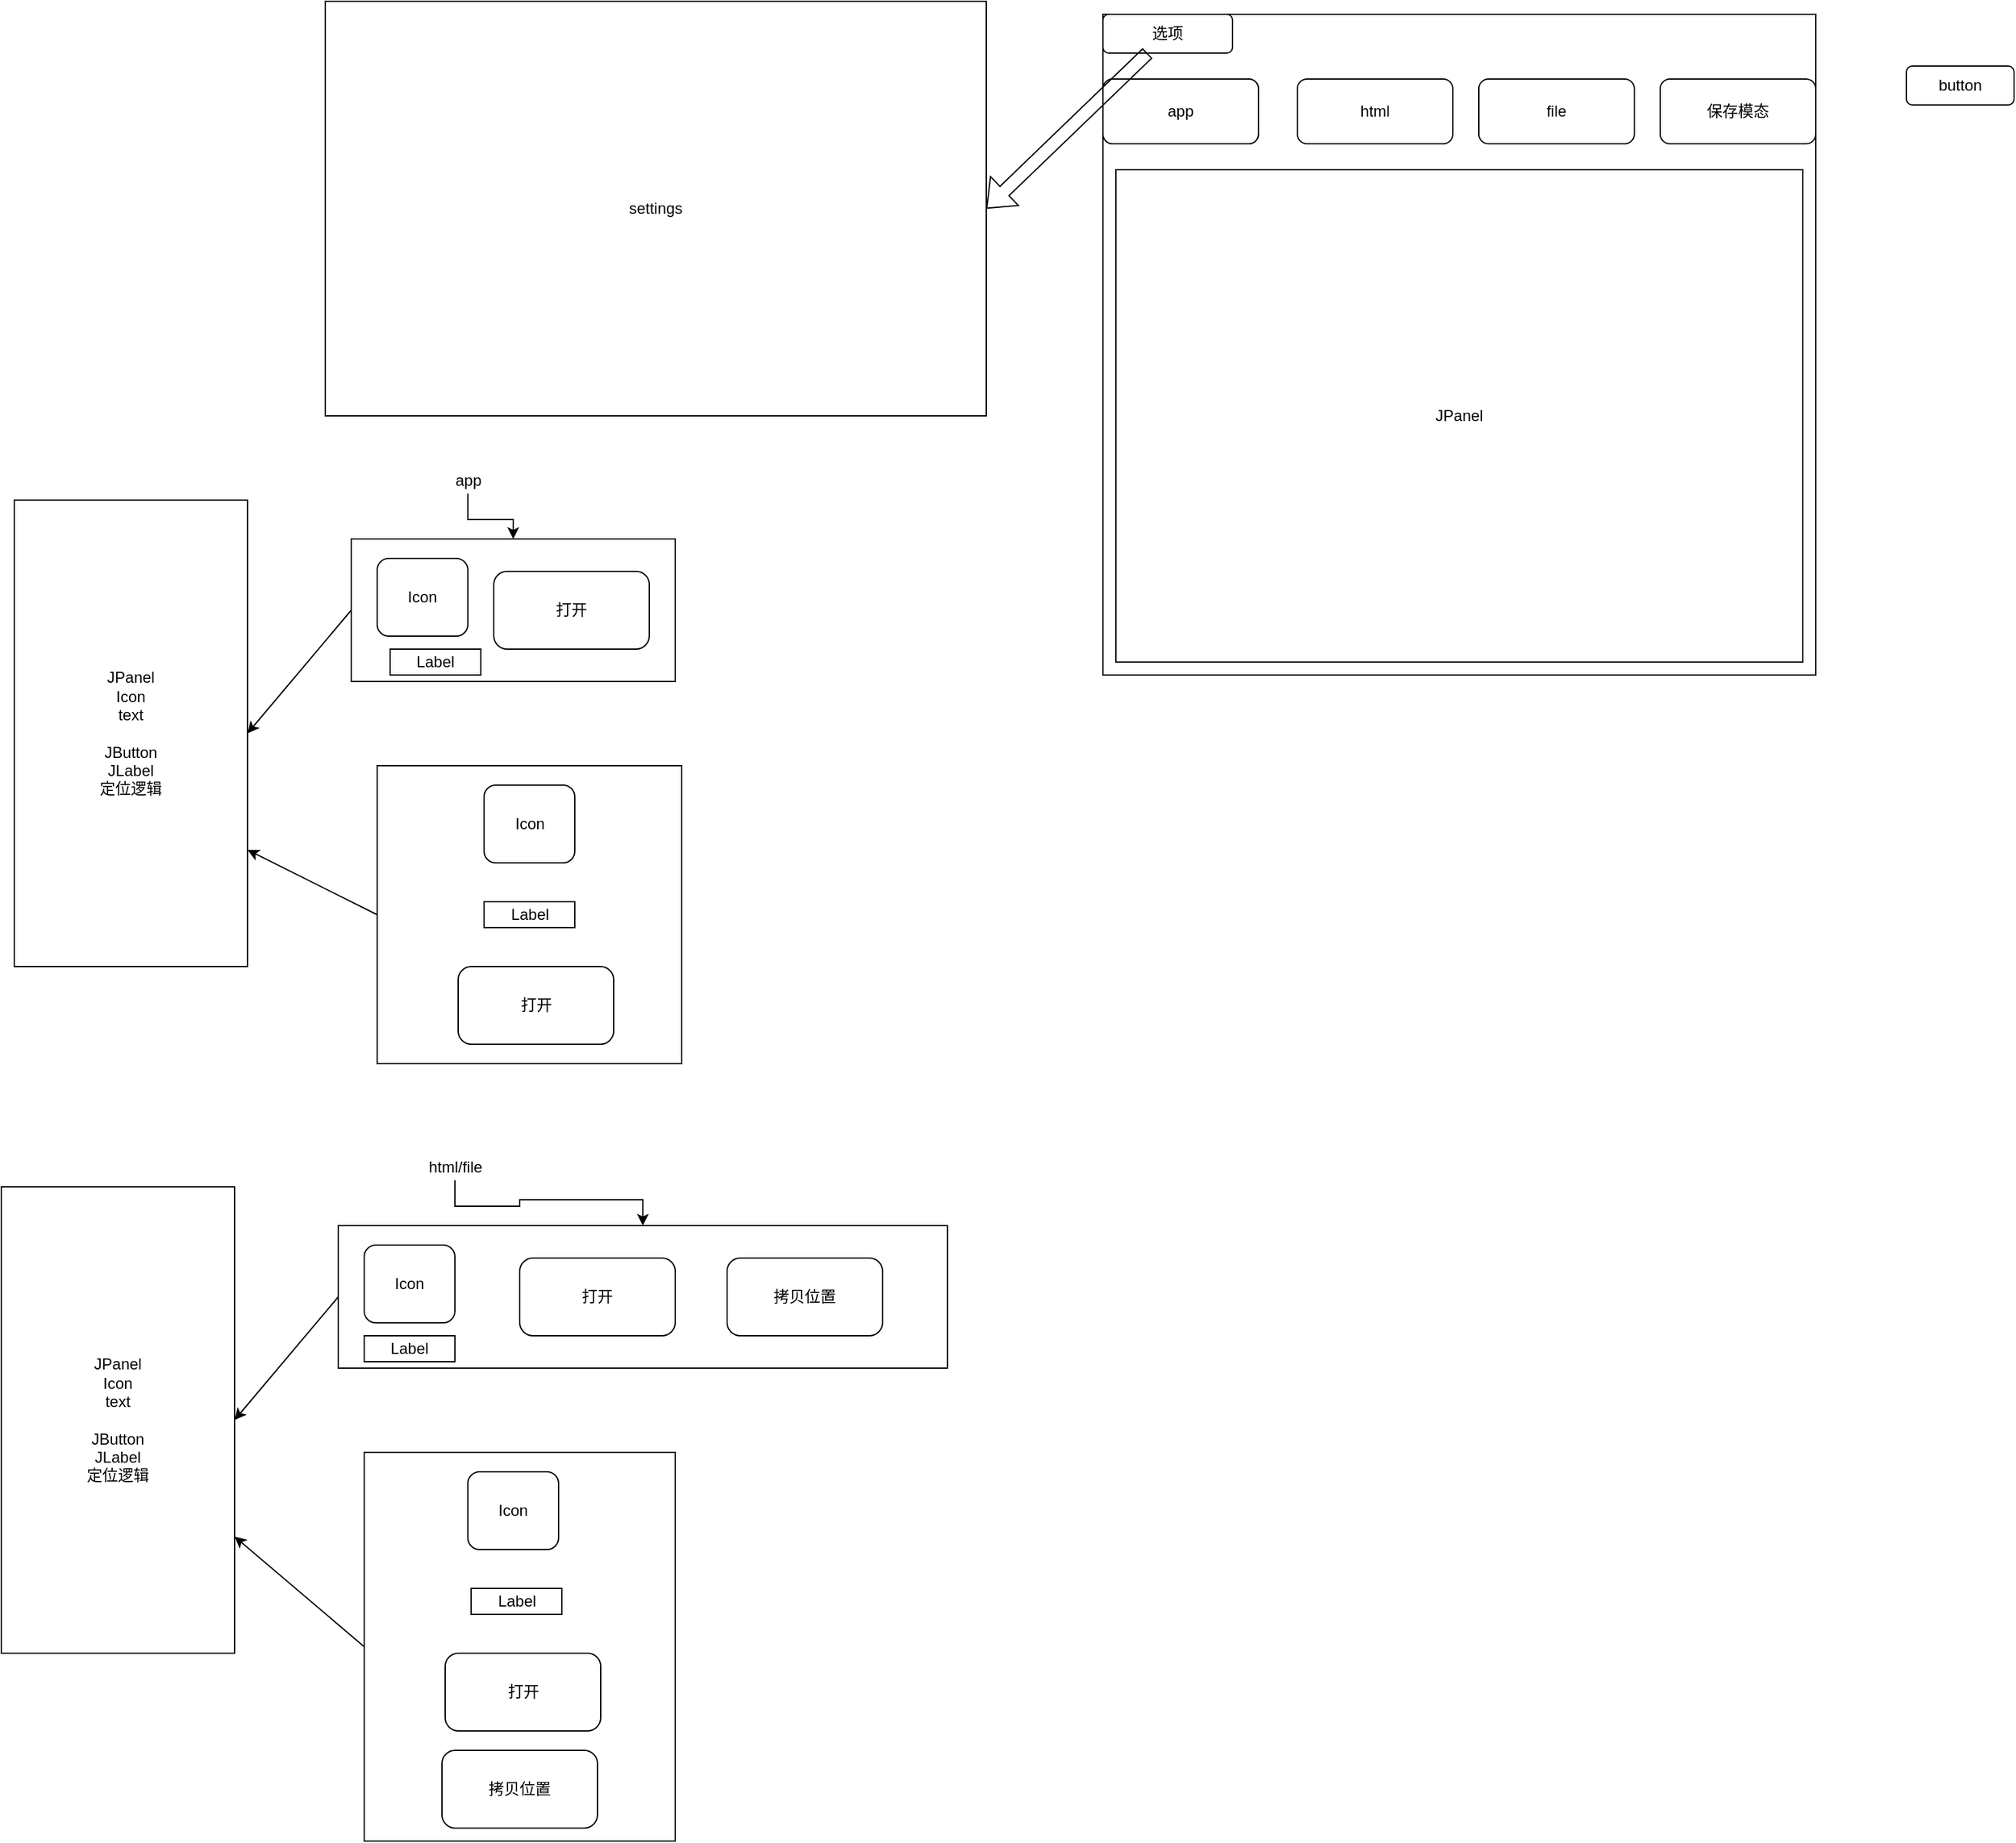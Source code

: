 <mxfile version="16.1.2" type="device"><diagram id="lYRRY6m4Hi8D5XRLX4ML" name="第 1 页"><mxGraphModel dx="1929" dy="857" grid="1" gridSize="10" guides="1" tooltips="1" connect="1" arrows="1" fold="1" page="1" pageScale="1" pageWidth="827" pageHeight="1169" math="0" shadow="0"><root><mxCell id="0"/><mxCell id="1" parent="0"/><mxCell id="t17S1IIzBUgGJGOecx1F-24" value="" style="rounded=0;whiteSpace=wrap;html=1;" vertex="1" parent="1"><mxGeometry x="-470" y="690" width="235" height="230" as="geometry"/></mxCell><mxCell id="t17S1IIzBUgGJGOecx1F-1" value="" style="rounded=0;whiteSpace=wrap;html=1;" vertex="1" parent="1"><mxGeometry x="90" y="110" width="550" height="510" as="geometry"/></mxCell><mxCell id="t17S1IIzBUgGJGOecx1F-2" value="" style="rounded=1;whiteSpace=wrap;html=1;" vertex="1" parent="1"><mxGeometry x="90" y="160" width="120" height="50" as="geometry"/></mxCell><mxCell id="t17S1IIzBUgGJGOecx1F-5" value="app" style="rounded=1;whiteSpace=wrap;html=1;" vertex="1" parent="1"><mxGeometry x="90" y="160" width="120" height="50" as="geometry"/></mxCell><mxCell id="t17S1IIzBUgGJGOecx1F-6" value="保存模态" style="rounded=1;whiteSpace=wrap;html=1;" vertex="1" parent="1"><mxGeometry x="520" y="160" width="120" height="50" as="geometry"/></mxCell><mxCell id="t17S1IIzBUgGJGOecx1F-7" value="file" style="rounded=1;whiteSpace=wrap;html=1;" vertex="1" parent="1"><mxGeometry x="380" y="160" width="120" height="50" as="geometry"/></mxCell><mxCell id="t17S1IIzBUgGJGOecx1F-8" value="html&lt;br&gt;" style="rounded=1;whiteSpace=wrap;html=1;" vertex="1" parent="1"><mxGeometry x="240" y="160" width="120" height="50" as="geometry"/></mxCell><mxCell id="t17S1IIzBUgGJGOecx1F-9" value="选项" style="rounded=1;whiteSpace=wrap;html=1;" vertex="1" parent="1"><mxGeometry x="90" y="110" width="100" height="30" as="geometry"/></mxCell><mxCell id="t17S1IIzBUgGJGOecx1F-12" value="button" style="rounded=1;whiteSpace=wrap;html=1;" vertex="1" parent="1"><mxGeometry x="710" y="150" width="83" height="30" as="geometry"/></mxCell><mxCell id="t17S1IIzBUgGJGOecx1F-13" value="JPanel" style="rounded=0;whiteSpace=wrap;html=1;" vertex="1" parent="1"><mxGeometry x="100" y="230" width="530" height="380" as="geometry"/></mxCell><mxCell id="t17S1IIzBUgGJGOecx1F-14" value="" style="shape=flexArrow;endArrow=classic;html=1;rounded=0;entryX=1;entryY=0.5;entryDx=0;entryDy=0;" edge="1" parent="1" source="t17S1IIzBUgGJGOecx1F-9" target="t17S1IIzBUgGJGOecx1F-15"><mxGeometry width="50" height="50" relative="1" as="geometry"><mxPoint x="-20" y="130" as="sourcePoint"/><mxPoint x="10" y="130" as="targetPoint"/></mxGeometry></mxCell><mxCell id="t17S1IIzBUgGJGOecx1F-15" value="settings" style="rounded=0;whiteSpace=wrap;html=1;" vertex="1" parent="1"><mxGeometry x="-510" y="100" width="510" height="320" as="geometry"/></mxCell><mxCell id="t17S1IIzBUgGJGOecx1F-16" value="" style="rounded=0;whiteSpace=wrap;html=1;" vertex="1" parent="1"><mxGeometry x="-490" y="515" width="250" height="110" as="geometry"/></mxCell><mxCell id="t17S1IIzBUgGJGOecx1F-18" style="edgeStyle=orthogonalEdgeStyle;rounded=0;orthogonalLoop=1;jettySize=auto;html=1;" edge="1" parent="1" source="t17S1IIzBUgGJGOecx1F-17" target="t17S1IIzBUgGJGOecx1F-16"><mxGeometry relative="1" as="geometry"/></mxCell><mxCell id="t17S1IIzBUgGJGOecx1F-17" value="app" style="text;html=1;align=center;verticalAlign=middle;resizable=0;points=[];autosize=1;strokeColor=none;fillColor=none;" vertex="1" parent="1"><mxGeometry x="-420" y="460" width="40" height="20" as="geometry"/></mxCell><mxCell id="t17S1IIzBUgGJGOecx1F-19" value="Icon" style="rounded=1;whiteSpace=wrap;html=1;" vertex="1" parent="1"><mxGeometry x="-387.5" y="705" width="70" height="60" as="geometry"/></mxCell><mxCell id="t17S1IIzBUgGJGOecx1F-20" value="Label" style="rounded=0;whiteSpace=wrap;html=1;" vertex="1" parent="1"><mxGeometry x="-387.5" y="795" width="70" height="20" as="geometry"/></mxCell><mxCell id="t17S1IIzBUgGJGOecx1F-21" value="打开" style="rounded=1;whiteSpace=wrap;html=1;arcSize=17;" vertex="1" parent="1"><mxGeometry x="-380" y="540" width="120" height="60" as="geometry"/></mxCell><mxCell id="t17S1IIzBUgGJGOecx1F-22" value="" style="endArrow=classic;html=1;rounded=0;exitX=0;exitY=0.5;exitDx=0;exitDy=0;entryX=1;entryY=0.5;entryDx=0;entryDy=0;" edge="1" parent="1" source="t17S1IIzBUgGJGOecx1F-16" target="t17S1IIzBUgGJGOecx1F-23"><mxGeometry width="50" height="50" relative="1" as="geometry"><mxPoint x="-670" y="590" as="sourcePoint"/><mxPoint x="-570" y="565" as="targetPoint"/></mxGeometry></mxCell><mxCell id="t17S1IIzBUgGJGOecx1F-23" value="JPanel&lt;br&gt;Icon&lt;br&gt;text&lt;br&gt;&lt;br&gt;JButton&lt;br&gt;JLabel&lt;br&gt;定位逻辑" style="rounded=0;whiteSpace=wrap;html=1;" vertex="1" parent="1"><mxGeometry x="-750" y="485" width="180" height="360" as="geometry"/></mxCell><mxCell id="t17S1IIzBUgGJGOecx1F-27" value="打开" style="rounded=1;whiteSpace=wrap;html=1;arcSize=17;" vertex="1" parent="1"><mxGeometry x="-407.5" y="845" width="120" height="60" as="geometry"/></mxCell><mxCell id="t17S1IIzBUgGJGOecx1F-28" value="Icon" style="rounded=1;whiteSpace=wrap;html=1;" vertex="1" parent="1"><mxGeometry x="-470" y="530" width="70" height="60" as="geometry"/></mxCell><mxCell id="t17S1IIzBUgGJGOecx1F-29" value="Label" style="rounded=0;whiteSpace=wrap;html=1;" vertex="1" parent="1"><mxGeometry x="-460" y="600" width="70" height="20" as="geometry"/></mxCell><mxCell id="t17S1IIzBUgGJGOecx1F-30" value="" style="endArrow=classic;html=1;rounded=0;exitX=0;exitY=0.5;exitDx=0;exitDy=0;entryX=1;entryY=0.75;entryDx=0;entryDy=0;" edge="1" parent="1" source="t17S1IIzBUgGJGOecx1F-24" target="t17S1IIzBUgGJGOecx1F-23"><mxGeometry width="50" height="50" relative="1" as="geometry"><mxPoint x="-280" y="660" as="sourcePoint"/><mxPoint x="-230" y="610" as="targetPoint"/></mxGeometry></mxCell><mxCell id="t17S1IIzBUgGJGOecx1F-31" value="" style="rounded=0;whiteSpace=wrap;html=1;" vertex="1" parent="1"><mxGeometry x="-480" y="1220" width="240" height="300" as="geometry"/></mxCell><mxCell id="t17S1IIzBUgGJGOecx1F-32" value="" style="rounded=0;whiteSpace=wrap;html=1;" vertex="1" parent="1"><mxGeometry x="-500" y="1045" width="470" height="110" as="geometry"/></mxCell><mxCell id="t17S1IIzBUgGJGOecx1F-33" style="edgeStyle=orthogonalEdgeStyle;rounded=0;orthogonalLoop=1;jettySize=auto;html=1;" edge="1" parent="1" source="t17S1IIzBUgGJGOecx1F-34" target="t17S1IIzBUgGJGOecx1F-32"><mxGeometry relative="1" as="geometry"/></mxCell><mxCell id="t17S1IIzBUgGJGOecx1F-34" value="html/file" style="text;html=1;align=center;verticalAlign=middle;resizable=0;points=[];autosize=1;strokeColor=none;fillColor=none;" vertex="1" parent="1"><mxGeometry x="-440" y="990" width="60" height="20" as="geometry"/></mxCell><mxCell id="t17S1IIzBUgGJGOecx1F-35" value="Icon" style="rounded=1;whiteSpace=wrap;html=1;" vertex="1" parent="1"><mxGeometry x="-400" y="1235" width="70" height="60" as="geometry"/></mxCell><mxCell id="t17S1IIzBUgGJGOecx1F-36" value="Label" style="rounded=0;whiteSpace=wrap;html=1;" vertex="1" parent="1"><mxGeometry x="-397.5" y="1325" width="70" height="20" as="geometry"/></mxCell><mxCell id="t17S1IIzBUgGJGOecx1F-37" value="打开" style="rounded=1;whiteSpace=wrap;html=1;arcSize=17;" vertex="1" parent="1"><mxGeometry x="-360" y="1070" width="120" height="60" as="geometry"/></mxCell><mxCell id="t17S1IIzBUgGJGOecx1F-38" value="" style="endArrow=classic;html=1;rounded=0;exitX=0;exitY=0.5;exitDx=0;exitDy=0;entryX=1;entryY=0.5;entryDx=0;entryDy=0;" edge="1" parent="1" source="t17S1IIzBUgGJGOecx1F-32" target="t17S1IIzBUgGJGOecx1F-39"><mxGeometry width="50" height="50" relative="1" as="geometry"><mxPoint x="-680" y="1120" as="sourcePoint"/><mxPoint x="-580" y="1095" as="targetPoint"/></mxGeometry></mxCell><mxCell id="t17S1IIzBUgGJGOecx1F-39" value="JPanel&lt;br&gt;Icon&lt;br&gt;text&lt;br&gt;&lt;br&gt;JButton&lt;br&gt;JLabel&lt;br&gt;定位逻辑" style="rounded=0;whiteSpace=wrap;html=1;" vertex="1" parent="1"><mxGeometry x="-760" y="1015" width="180" height="360" as="geometry"/></mxCell><mxCell id="t17S1IIzBUgGJGOecx1F-40" value="打开" style="rounded=1;whiteSpace=wrap;html=1;arcSize=17;" vertex="1" parent="1"><mxGeometry x="-417.5" y="1375" width="120" height="60" as="geometry"/></mxCell><mxCell id="t17S1IIzBUgGJGOecx1F-41" value="Icon" style="rounded=1;whiteSpace=wrap;html=1;" vertex="1" parent="1"><mxGeometry x="-480" y="1060" width="70" height="60" as="geometry"/></mxCell><mxCell id="t17S1IIzBUgGJGOecx1F-42" value="Label" style="rounded=0;whiteSpace=wrap;html=1;" vertex="1" parent="1"><mxGeometry x="-480" y="1130" width="70" height="20" as="geometry"/></mxCell><mxCell id="t17S1IIzBUgGJGOecx1F-43" value="" style="endArrow=classic;html=1;rounded=0;exitX=0;exitY=0.5;exitDx=0;exitDy=0;entryX=1;entryY=0.75;entryDx=0;entryDy=0;" edge="1" parent="1" source="t17S1IIzBUgGJGOecx1F-31" target="t17S1IIzBUgGJGOecx1F-39"><mxGeometry width="50" height="50" relative="1" as="geometry"><mxPoint x="-290" y="1190" as="sourcePoint"/><mxPoint x="-240" y="1140" as="targetPoint"/></mxGeometry></mxCell><mxCell id="t17S1IIzBUgGJGOecx1F-44" value="拷贝位置" style="rounded=1;whiteSpace=wrap;html=1;arcSize=17;" vertex="1" parent="1"><mxGeometry x="-200" y="1070" width="120" height="60" as="geometry"/></mxCell><mxCell id="t17S1IIzBUgGJGOecx1F-45" value="拷贝位置" style="rounded=1;whiteSpace=wrap;html=1;arcSize=17;" vertex="1" parent="1"><mxGeometry x="-420" y="1450" width="120" height="60" as="geometry"/></mxCell></root></mxGraphModel></diagram></mxfile>